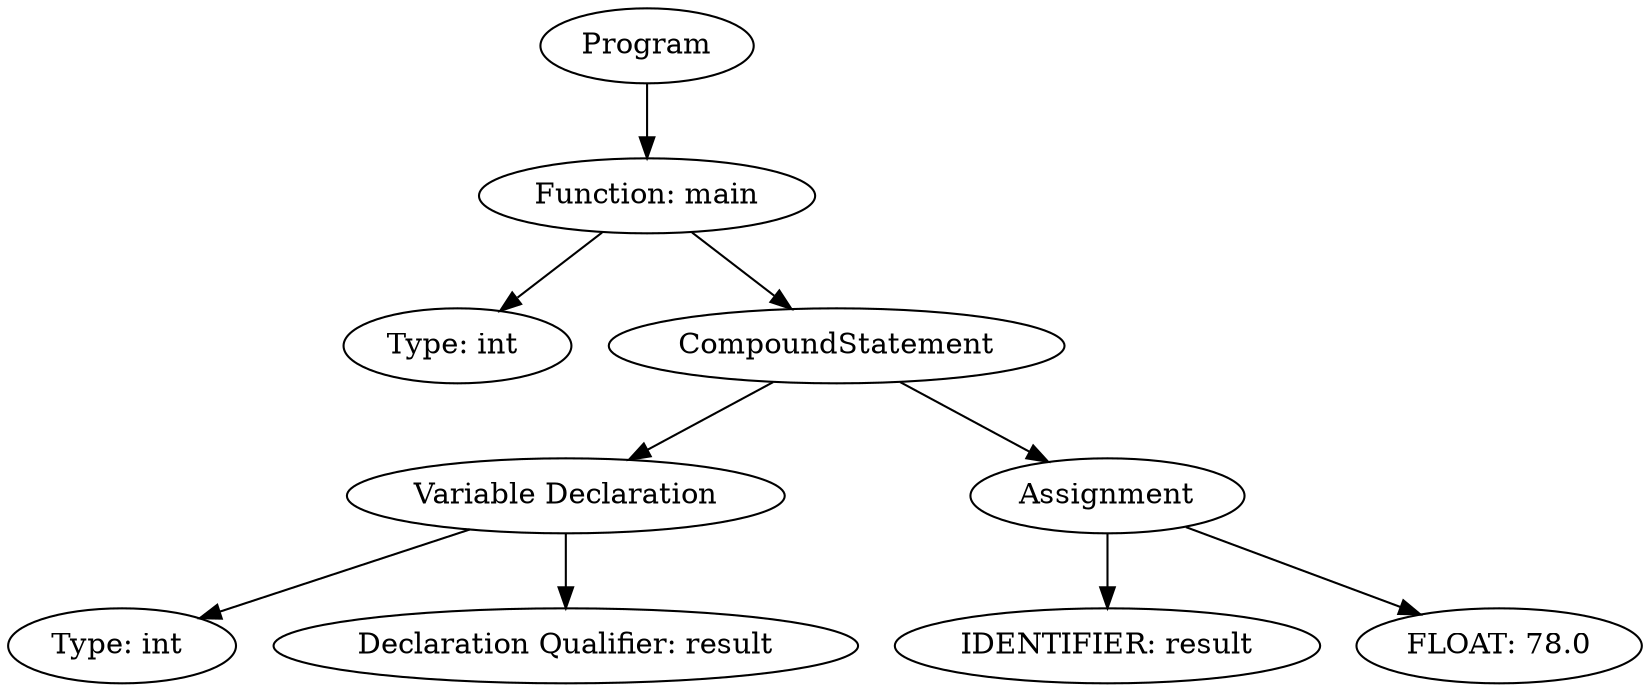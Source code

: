 digraph ExpressionGraph {
4480875072 [label="Program"];
4480875072 -> 4482002400;
4482002400 [label="Function: main"];
4482002400 -> 4482002976;
4482002976 [label="Type: int "];
4482002400 -> 4481344064;
4481344064 [label="CompoundStatement"];
4481344064 -> 4480871760;
4480871760 [label="Variable Declaration"];
4480871760 -> 4481092160;
4481092160 [label="Type: int "];
4480871760 -> 4482002928;
4482002928 [label="Declaration Qualifier: result"];
4481344064 -> 4482002352;
4482002352 [label="Assignment"];
4482002352 -> 4482002688;
4482002688 [label="IDENTIFIER: result"];
4482002352 -> 4481876432;
4481876432 [label="FLOAT: 78.0"];
}
